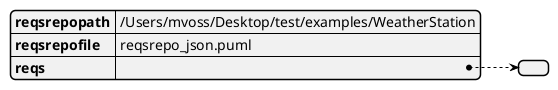 @startjson
{"reqsrepopath": "/Users/mvoss/Desktop/test/examples/WeatherStation", "reqsrepofile": "reqsrepo_json.puml", "reqs": []}
@endjson


